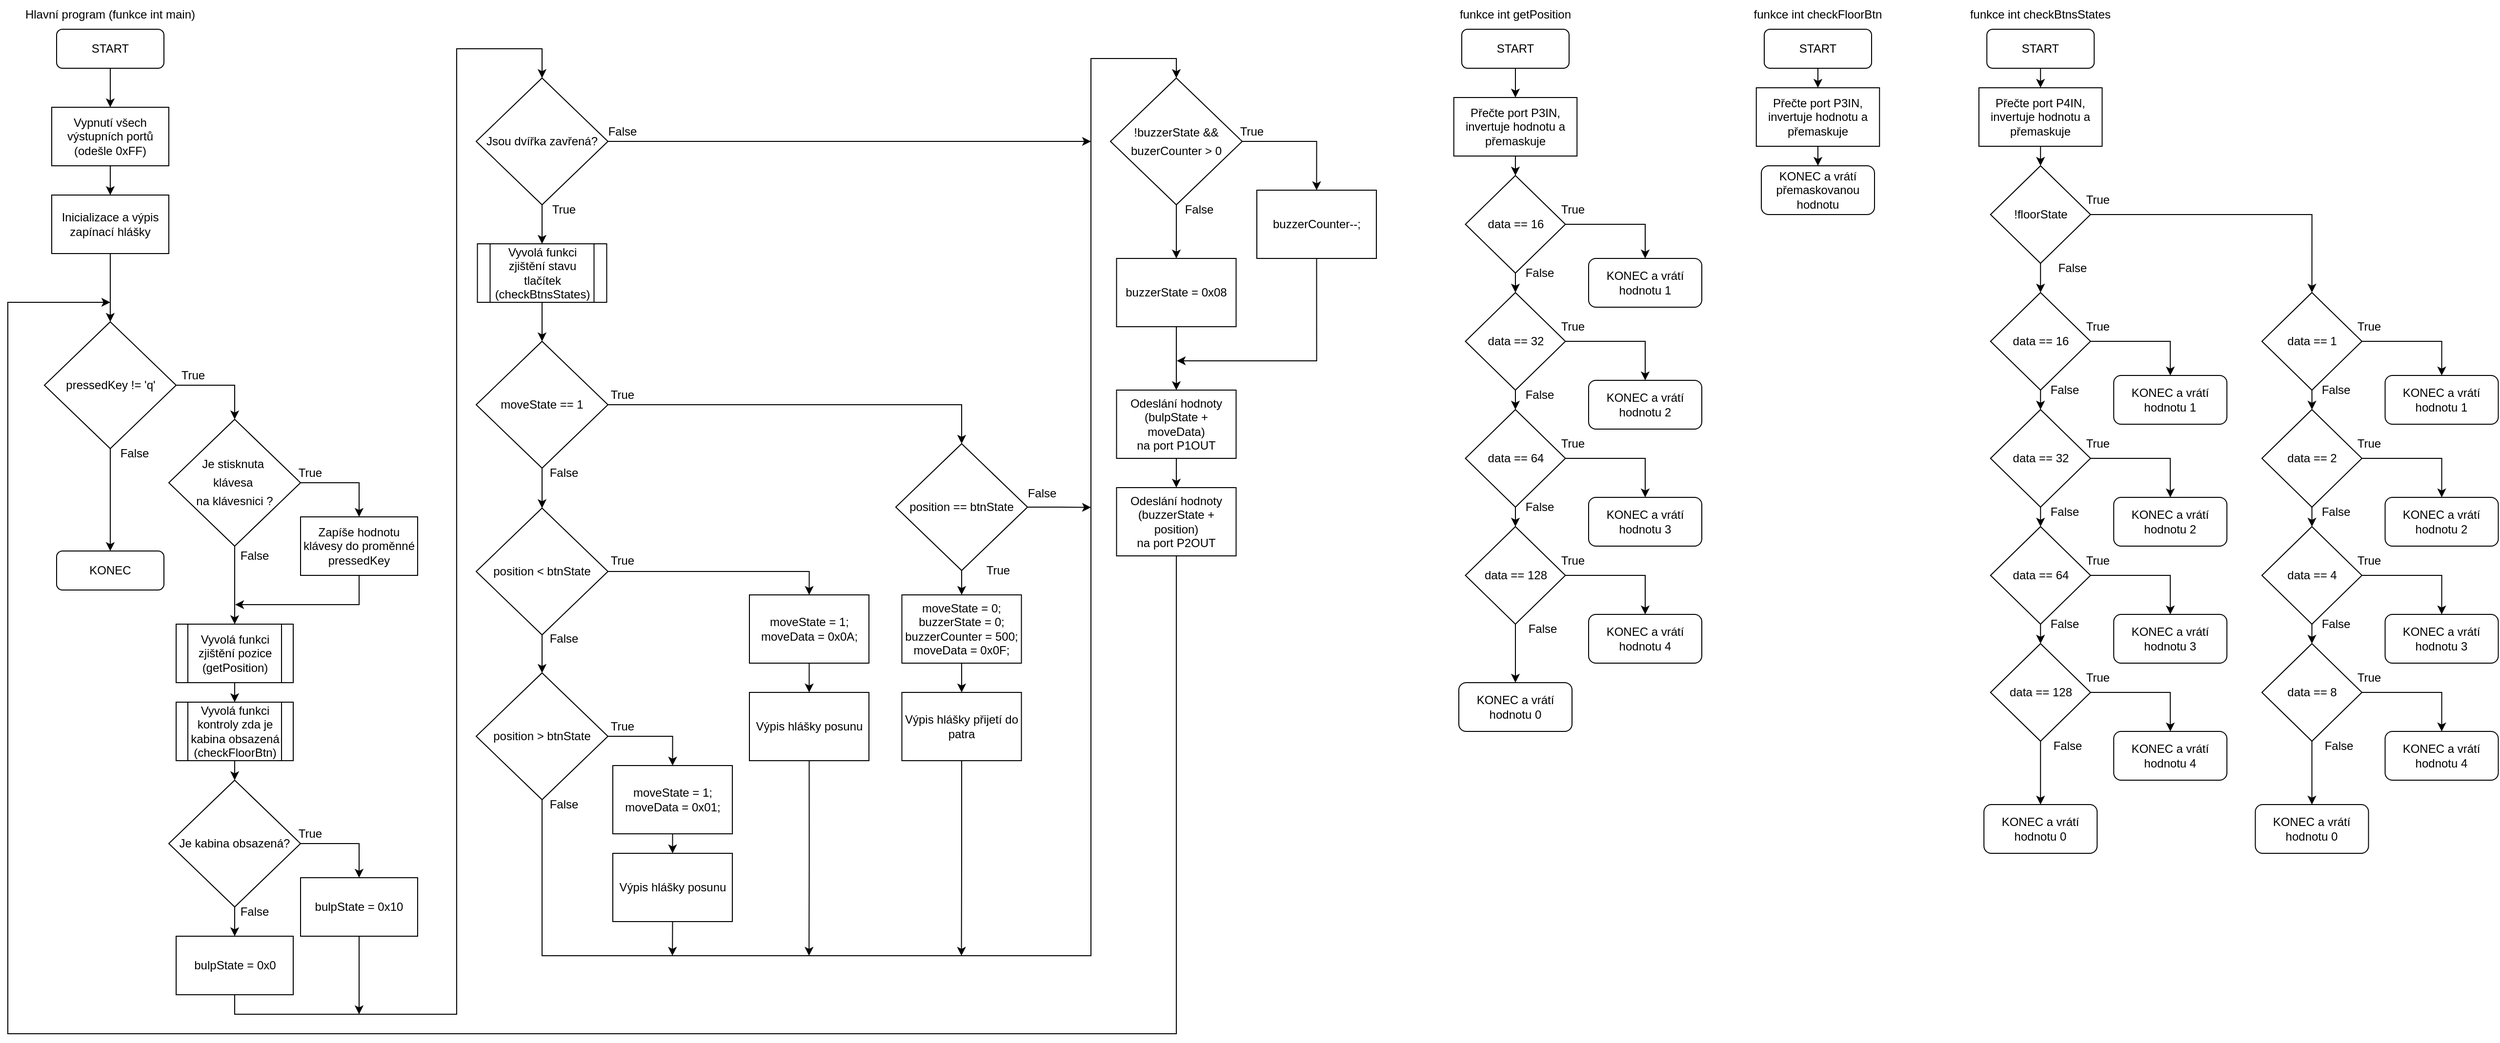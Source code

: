 <mxfile version="16.5.1" type="device"><diagram id="QrY56uuoLX36nAM80_0C" name="Stránka-1"><mxGraphModel dx="2004" dy="1573" grid="1" gridSize="10" guides="1" tooltips="1" connect="1" arrows="1" fold="1" page="1" pageScale="1" pageWidth="827" pageHeight="1169" math="0" shadow="0"><root><mxCell id="0"/><mxCell id="1" parent="0"/><mxCell id="c5aJaTp_58Mo5T-asgfk-2" style="edgeStyle=orthogonalEdgeStyle;rounded=0;orthogonalLoop=1;jettySize=auto;html=1;exitX=0.5;exitY=1;exitDx=0;exitDy=0;entryX=0.5;entryY=0;entryDx=0;entryDy=0;" edge="1" parent="1" source="IJ9Cn77goTCzu-qHW19k-1" target="c5aJaTp_58Mo5T-asgfk-1"><mxGeometry relative="1" as="geometry"/></mxCell><mxCell id="IJ9Cn77goTCzu-qHW19k-1" value="START" style="rounded=1;whiteSpace=wrap;html=1;" parent="1" vertex="1"><mxGeometry x="70" y="140" width="110" height="40" as="geometry"/></mxCell><mxCell id="IJ9Cn77goTCzu-qHW19k-2" value="Hlavní program (funkce int main)" style="text;html=1;strokeColor=none;fillColor=none;align=center;verticalAlign=middle;whiteSpace=wrap;rounded=0;" parent="1" vertex="1"><mxGeometry x="25" y="110" width="200" height="30" as="geometry"/></mxCell><mxCell id="IJ9Cn77goTCzu-qHW19k-237" value="KONEC" style="rounded=1;whiteSpace=wrap;html=1;" parent="1" vertex="1"><mxGeometry x="70" y="675" width="110" height="40" as="geometry"/></mxCell><mxCell id="c5aJaTp_58Mo5T-asgfk-4" style="edgeStyle=orthogonalEdgeStyle;rounded=0;orthogonalLoop=1;jettySize=auto;html=1;exitX=0.5;exitY=1;exitDx=0;exitDy=0;entryX=0.5;entryY=0;entryDx=0;entryDy=0;" edge="1" parent="1" source="c5aJaTp_58Mo5T-asgfk-1" target="c5aJaTp_58Mo5T-asgfk-3"><mxGeometry relative="1" as="geometry"/></mxCell><mxCell id="c5aJaTp_58Mo5T-asgfk-1" value="Vypnutí všech výstupních portů&lt;br&gt;(odešle 0xFF)" style="rounded=0;whiteSpace=wrap;html=1;" vertex="1" parent="1"><mxGeometry x="65" y="220" width="120" height="60" as="geometry"/></mxCell><mxCell id="c5aJaTp_58Mo5T-asgfk-6" style="edgeStyle=orthogonalEdgeStyle;rounded=0;orthogonalLoop=1;jettySize=auto;html=1;exitX=0.5;exitY=1;exitDx=0;exitDy=0;entryX=0.5;entryY=0;entryDx=0;entryDy=0;fontFamily=Helvetica;fontSize=12;fontColor=#000000;" edge="1" parent="1" source="c5aJaTp_58Mo5T-asgfk-3" target="c5aJaTp_58Mo5T-asgfk-5"><mxGeometry relative="1" as="geometry"/></mxCell><mxCell id="c5aJaTp_58Mo5T-asgfk-3" value="Inicializace a výpis zapínací hlášky" style="rounded=0;whiteSpace=wrap;html=1;" vertex="1" parent="1"><mxGeometry x="65" y="310" width="120" height="60" as="geometry"/></mxCell><mxCell id="c5aJaTp_58Mo5T-asgfk-10" style="edgeStyle=orthogonalEdgeStyle;rounded=0;orthogonalLoop=1;jettySize=auto;html=1;exitX=0.5;exitY=1;exitDx=0;exitDy=0;entryX=0.5;entryY=0;entryDx=0;entryDy=0;fontFamily=Helvetica;fontSize=12;fontColor=#000000;" edge="1" parent="1" source="c5aJaTp_58Mo5T-asgfk-5" target="IJ9Cn77goTCzu-qHW19k-237"><mxGeometry relative="1" as="geometry"/></mxCell><mxCell id="c5aJaTp_58Mo5T-asgfk-12" style="edgeStyle=orthogonalEdgeStyle;rounded=0;orthogonalLoop=1;jettySize=auto;html=1;exitX=1;exitY=0.5;exitDx=0;exitDy=0;fontFamily=Helvetica;fontSize=12;fontColor=#000000;" edge="1" parent="1" source="c5aJaTp_58Mo5T-asgfk-5" target="c5aJaTp_58Mo5T-asgfk-11"><mxGeometry relative="1" as="geometry"/></mxCell><mxCell id="c5aJaTp_58Mo5T-asgfk-5" value="&lt;div style=&quot;line-height: 19px&quot;&gt;&lt;span style=&quot;background-color: rgb(255 , 255 , 255)&quot;&gt;pressedKey != 'q'&lt;/span&gt;&lt;/div&gt;" style="rhombus;whiteSpace=wrap;html=1;" vertex="1" parent="1"><mxGeometry x="57.5" y="440" width="135" height="130" as="geometry"/></mxCell><mxCell id="c5aJaTp_58Mo5T-asgfk-8" value="False" style="text;html=1;strokeColor=none;fillColor=none;align=center;verticalAlign=middle;whiteSpace=wrap;rounded=0;labelBackgroundColor=#FFFFFF;fontFamily=Helvetica;fontSize=12;fontColor=#000000;" vertex="1" parent="1"><mxGeometry x="120" y="560" width="60" height="30" as="geometry"/></mxCell><mxCell id="c5aJaTp_58Mo5T-asgfk-9" value="True" style="text;html=1;strokeColor=none;fillColor=none;align=center;verticalAlign=middle;whiteSpace=wrap;rounded=0;labelBackgroundColor=#FFFFFF;fontFamily=Helvetica;fontSize=12;fontColor=#000000;" vertex="1" parent="1"><mxGeometry x="180" y="480" width="60" height="30" as="geometry"/></mxCell><mxCell id="c5aJaTp_58Mo5T-asgfk-15" style="edgeStyle=orthogonalEdgeStyle;rounded=0;orthogonalLoop=1;jettySize=auto;html=1;exitX=1;exitY=0.5;exitDx=0;exitDy=0;entryX=0.5;entryY=0;entryDx=0;entryDy=0;fontFamily=Helvetica;fontSize=12;fontColor=#000000;" edge="1" parent="1" source="c5aJaTp_58Mo5T-asgfk-11" target="c5aJaTp_58Mo5T-asgfk-14"><mxGeometry relative="1" as="geometry"/></mxCell><mxCell id="c5aJaTp_58Mo5T-asgfk-20" style="edgeStyle=orthogonalEdgeStyle;rounded=0;orthogonalLoop=1;jettySize=auto;html=1;exitX=0.5;exitY=1;exitDx=0;exitDy=0;fontFamily=Helvetica;fontSize=12;fontColor=#000000;entryX=0.5;entryY=0;entryDx=0;entryDy=0;" edge="1" parent="1" source="c5aJaTp_58Mo5T-asgfk-11" target="c5aJaTp_58Mo5T-asgfk-21"><mxGeometry relative="1" as="geometry"><mxPoint x="252.524" y="750" as="targetPoint"/></mxGeometry></mxCell><mxCell id="c5aJaTp_58Mo5T-asgfk-11" value="&lt;div style=&quot;line-height: 19px&quot;&gt;&lt;span style=&quot;background-color: rgb(255 , 255 , 255)&quot;&gt;Je stisknuta&amp;nbsp;&lt;/span&gt;&lt;/div&gt;&lt;div style=&quot;line-height: 19px&quot;&gt;&lt;span style=&quot;background-color: rgb(255 , 255 , 255)&quot;&gt;klávesa&amp;nbsp;&lt;/span&gt;&lt;/div&gt;&lt;div style=&quot;line-height: 19px&quot;&gt;&lt;span style=&quot;background-color: rgb(255 , 255 , 255)&quot;&gt;na klávesnici ?&lt;/span&gt;&lt;/div&gt;" style="rhombus;whiteSpace=wrap;html=1;" vertex="1" parent="1"><mxGeometry x="185" y="540" width="135" height="130" as="geometry"/></mxCell><mxCell id="c5aJaTp_58Mo5T-asgfk-13" value="True" style="text;html=1;strokeColor=none;fillColor=none;align=center;verticalAlign=middle;whiteSpace=wrap;rounded=0;labelBackgroundColor=#FFFFFF;fontFamily=Helvetica;fontSize=12;fontColor=#000000;" vertex="1" parent="1"><mxGeometry x="300" y="580" width="60" height="30" as="geometry"/></mxCell><mxCell id="c5aJaTp_58Mo5T-asgfk-24" style="edgeStyle=orthogonalEdgeStyle;rounded=0;orthogonalLoop=1;jettySize=auto;html=1;exitX=0.5;exitY=1;exitDx=0;exitDy=0;fontFamily=Helvetica;fontSize=12;fontColor=#000000;" edge="1" parent="1" source="c5aJaTp_58Mo5T-asgfk-14"><mxGeometry relative="1" as="geometry"><mxPoint x="253" y="730" as="targetPoint"/><Array as="points"><mxPoint x="380" y="730"/><mxPoint x="253" y="730"/></Array></mxGeometry></mxCell><mxCell id="c5aJaTp_58Mo5T-asgfk-14" value="Zapíše hodnotu klávesy do proměnné pressedKey" style="rounded=0;whiteSpace=wrap;html=1;labelBackgroundColor=#FFFFFF;fontFamily=Helvetica;fontSize=12;fontColor=#000000;" vertex="1" parent="1"><mxGeometry x="320" y="640" width="120" height="60" as="geometry"/></mxCell><mxCell id="c5aJaTp_58Mo5T-asgfk-16" value="False" style="text;html=1;strokeColor=none;fillColor=none;align=center;verticalAlign=middle;whiteSpace=wrap;rounded=0;labelBackgroundColor=#FFFFFF;fontFamily=Helvetica;fontSize=12;fontColor=#000000;" vertex="1" parent="1"><mxGeometry x="243" y="665" width="60" height="30" as="geometry"/></mxCell><mxCell id="c5aJaTp_58Mo5T-asgfk-23" style="edgeStyle=orthogonalEdgeStyle;rounded=0;orthogonalLoop=1;jettySize=auto;html=1;exitX=0.5;exitY=1;exitDx=0;exitDy=0;entryX=0.5;entryY=0;entryDx=0;entryDy=0;fontFamily=Helvetica;fontSize=12;fontColor=#000000;" edge="1" parent="1" source="c5aJaTp_58Mo5T-asgfk-21" target="c5aJaTp_58Mo5T-asgfk-22"><mxGeometry relative="1" as="geometry"/></mxCell><mxCell id="c5aJaTp_58Mo5T-asgfk-21" value="Vyvolá funkci zjištění pozice&lt;br&gt;(getPosition)" style="shape=process;whiteSpace=wrap;html=1;backgroundOutline=1;labelBackgroundColor=#FFFFFF;fontFamily=Helvetica;fontSize=12;fontColor=#000000;" vertex="1" parent="1"><mxGeometry x="192.5" y="750" width="120" height="60" as="geometry"/></mxCell><mxCell id="c5aJaTp_58Mo5T-asgfk-26" style="edgeStyle=orthogonalEdgeStyle;rounded=0;orthogonalLoop=1;jettySize=auto;html=1;exitX=0.5;exitY=1;exitDx=0;exitDy=0;entryX=0.5;entryY=0;entryDx=0;entryDy=0;fontFamily=Helvetica;fontSize=12;fontColor=#000000;" edge="1" parent="1" source="c5aJaTp_58Mo5T-asgfk-22" target="c5aJaTp_58Mo5T-asgfk-25"><mxGeometry relative="1" as="geometry"/></mxCell><mxCell id="c5aJaTp_58Mo5T-asgfk-22" value="Vyvolá funkci kontroly zda je kabina obsazená&lt;br&gt;(checkFloorBtn)" style="shape=process;whiteSpace=wrap;html=1;backgroundOutline=1;labelBackgroundColor=#FFFFFF;fontFamily=Helvetica;fontSize=12;fontColor=#000000;" vertex="1" parent="1"><mxGeometry x="192.5" y="830" width="120" height="60" as="geometry"/></mxCell><mxCell id="c5aJaTp_58Mo5T-asgfk-31" style="edgeStyle=orthogonalEdgeStyle;rounded=0;orthogonalLoop=1;jettySize=auto;html=1;exitX=0.5;exitY=1;exitDx=0;exitDy=0;entryX=0.5;entryY=0;entryDx=0;entryDy=0;fontFamily=Helvetica;fontSize=12;fontColor=#000000;" edge="1" parent="1" source="c5aJaTp_58Mo5T-asgfk-25" target="c5aJaTp_58Mo5T-asgfk-30"><mxGeometry relative="1" as="geometry"/></mxCell><mxCell id="c5aJaTp_58Mo5T-asgfk-32" style="edgeStyle=orthogonalEdgeStyle;rounded=0;orthogonalLoop=1;jettySize=auto;html=1;exitX=1;exitY=0.5;exitDx=0;exitDy=0;fontFamily=Helvetica;fontSize=12;fontColor=#000000;" edge="1" parent="1" source="c5aJaTp_58Mo5T-asgfk-25" target="c5aJaTp_58Mo5T-asgfk-29"><mxGeometry relative="1" as="geometry"/></mxCell><mxCell id="c5aJaTp_58Mo5T-asgfk-25" value="&lt;div style=&quot;line-height: 19px&quot;&gt;&lt;span style=&quot;background-color: rgb(255 , 255 , 255)&quot;&gt;Je kabina obsazená?&lt;/span&gt;&lt;/div&gt;" style="rhombus;whiteSpace=wrap;html=1;" vertex="1" parent="1"><mxGeometry x="185" y="910" width="135" height="130" as="geometry"/></mxCell><mxCell id="c5aJaTp_58Mo5T-asgfk-27" value="True" style="text;html=1;strokeColor=none;fillColor=none;align=center;verticalAlign=middle;whiteSpace=wrap;rounded=0;labelBackgroundColor=#FFFFFF;fontFamily=Helvetica;fontSize=12;fontColor=#000000;" vertex="1" parent="1"><mxGeometry x="300" y="950" width="60" height="30" as="geometry"/></mxCell><mxCell id="c5aJaTp_58Mo5T-asgfk-28" value="False" style="text;html=1;strokeColor=none;fillColor=none;align=center;verticalAlign=middle;whiteSpace=wrap;rounded=0;labelBackgroundColor=#FFFFFF;fontFamily=Helvetica;fontSize=12;fontColor=#000000;" vertex="1" parent="1"><mxGeometry x="243" y="1030" width="60" height="30" as="geometry"/></mxCell><mxCell id="c5aJaTp_58Mo5T-asgfk-34" style="edgeStyle=orthogonalEdgeStyle;rounded=0;orthogonalLoop=1;jettySize=auto;html=1;exitX=0.5;exitY=1;exitDx=0;exitDy=0;fontFamily=Helvetica;fontSize=12;fontColor=#000000;" edge="1" parent="1" source="c5aJaTp_58Mo5T-asgfk-29"><mxGeometry relative="1" as="geometry"><mxPoint x="380" y="1150" as="targetPoint"/><Array as="points"><mxPoint x="380" y="1150"/></Array></mxGeometry></mxCell><mxCell id="c5aJaTp_58Mo5T-asgfk-29" value="bulpState = 0x10" style="rounded=0;whiteSpace=wrap;html=1;labelBackgroundColor=#FFFFFF;fontFamily=Helvetica;fontSize=12;fontColor=#000000;" vertex="1" parent="1"><mxGeometry x="320" y="1010" width="120" height="60" as="geometry"/></mxCell><mxCell id="c5aJaTp_58Mo5T-asgfk-33" style="edgeStyle=orthogonalEdgeStyle;rounded=0;orthogonalLoop=1;jettySize=auto;html=1;exitX=0.5;exitY=1;exitDx=0;exitDy=0;fontFamily=Helvetica;fontSize=12;fontColor=#000000;entryX=0.5;entryY=0;entryDx=0;entryDy=0;" edge="1" parent="1" source="c5aJaTp_58Mo5T-asgfk-30" target="c5aJaTp_58Mo5T-asgfk-35"><mxGeometry relative="1" as="geometry"><mxPoint x="470" y="770" as="targetPoint"/><Array as="points"><mxPoint x="253" y="1150"/><mxPoint x="480" y="1150"/><mxPoint x="480" y="160"/><mxPoint x="567" y="160"/></Array></mxGeometry></mxCell><mxCell id="c5aJaTp_58Mo5T-asgfk-30" value="bulpState = 0x0" style="rounded=0;whiteSpace=wrap;html=1;labelBackgroundColor=#FFFFFF;fontFamily=Helvetica;fontSize=12;fontColor=#000000;" vertex="1" parent="1"><mxGeometry x="192.5" y="1070" width="120" height="60" as="geometry"/></mxCell><mxCell id="c5aJaTp_58Mo5T-asgfk-40" style="edgeStyle=orthogonalEdgeStyle;rounded=0;orthogonalLoop=1;jettySize=auto;html=1;exitX=0.5;exitY=1;exitDx=0;exitDy=0;entryX=0.5;entryY=0;entryDx=0;entryDy=0;fontFamily=Helvetica;fontSize=12;fontColor=#000000;" edge="1" parent="1" source="c5aJaTp_58Mo5T-asgfk-35" target="c5aJaTp_58Mo5T-asgfk-38"><mxGeometry relative="1" as="geometry"/></mxCell><mxCell id="c5aJaTp_58Mo5T-asgfk-76" style="edgeStyle=orthogonalEdgeStyle;rounded=0;orthogonalLoop=1;jettySize=auto;html=1;exitX=1;exitY=0.5;exitDx=0;exitDy=0;fontFamily=Helvetica;fontSize=12;fontColor=#000000;" edge="1" parent="1" source="c5aJaTp_58Mo5T-asgfk-35"><mxGeometry relative="1" as="geometry"><mxPoint x="1130" y="255.048" as="targetPoint"/></mxGeometry></mxCell><mxCell id="c5aJaTp_58Mo5T-asgfk-35" value="&lt;div style=&quot;line-height: 19px&quot;&gt;&lt;span style=&quot;background-color: rgb(255 , 255 , 255)&quot;&gt;Jsou dvířka zavřená?&lt;/span&gt;&lt;/div&gt;" style="rhombus;whiteSpace=wrap;html=1;" vertex="1" parent="1"><mxGeometry x="500" y="190" width="135" height="130" as="geometry"/></mxCell><mxCell id="c5aJaTp_58Mo5T-asgfk-36" value="True" style="text;html=1;strokeColor=none;fillColor=none;align=center;verticalAlign=middle;whiteSpace=wrap;rounded=0;labelBackgroundColor=#FFFFFF;fontFamily=Helvetica;fontSize=12;fontColor=#000000;" vertex="1" parent="1"><mxGeometry x="560" y="310" width="60" height="30" as="geometry"/></mxCell><mxCell id="c5aJaTp_58Mo5T-asgfk-37" value="False" style="text;html=1;strokeColor=none;fillColor=none;align=center;verticalAlign=middle;whiteSpace=wrap;rounded=0;labelBackgroundColor=#FFFFFF;fontFamily=Helvetica;fontSize=12;fontColor=#000000;" vertex="1" parent="1"><mxGeometry x="620" y="230" width="60" height="30" as="geometry"/></mxCell><mxCell id="c5aJaTp_58Mo5T-asgfk-41" style="edgeStyle=orthogonalEdgeStyle;rounded=0;orthogonalLoop=1;jettySize=auto;html=1;exitX=0.5;exitY=1;exitDx=0;exitDy=0;entryX=0.5;entryY=0;entryDx=0;entryDy=0;fontFamily=Helvetica;fontSize=12;fontColor=#000000;" edge="1" parent="1" source="c5aJaTp_58Mo5T-asgfk-38" target="c5aJaTp_58Mo5T-asgfk-39"><mxGeometry relative="1" as="geometry"/></mxCell><mxCell id="c5aJaTp_58Mo5T-asgfk-38" value="Vyvolá funkci zjištění stavu tlačítek&lt;br&gt;(checkBtnsStates)" style="shape=process;whiteSpace=wrap;html=1;backgroundOutline=1;labelBackgroundColor=#FFFFFF;fontFamily=Helvetica;fontSize=12;fontColor=#000000;" vertex="1" parent="1"><mxGeometry x="501.25" y="360" width="132.5" height="60" as="geometry"/></mxCell><mxCell id="c5aJaTp_58Mo5T-asgfk-49" style="edgeStyle=orthogonalEdgeStyle;rounded=0;orthogonalLoop=1;jettySize=auto;html=1;exitX=1;exitY=0.5;exitDx=0;exitDy=0;entryX=0.5;entryY=0;entryDx=0;entryDy=0;fontFamily=Helvetica;fontSize=12;fontColor=#000000;" edge="1" parent="1" source="c5aJaTp_58Mo5T-asgfk-39" target="c5aJaTp_58Mo5T-asgfk-45"><mxGeometry relative="1" as="geometry"/></mxCell><mxCell id="c5aJaTp_58Mo5T-asgfk-54" style="edgeStyle=orthogonalEdgeStyle;rounded=0;orthogonalLoop=1;jettySize=auto;html=1;exitX=0.5;exitY=1;exitDx=0;exitDy=0;entryX=0.5;entryY=0;entryDx=0;entryDy=0;fontFamily=Helvetica;fontSize=12;fontColor=#000000;" edge="1" parent="1" source="c5aJaTp_58Mo5T-asgfk-39" target="c5aJaTp_58Mo5T-asgfk-52"><mxGeometry relative="1" as="geometry"/></mxCell><mxCell id="c5aJaTp_58Mo5T-asgfk-39" value="&lt;div style=&quot;line-height: 19px&quot;&gt;&lt;span style=&quot;background-color: rgb(255 , 255 , 255)&quot;&gt;moveState == 1&lt;/span&gt;&lt;/div&gt;" style="rhombus;whiteSpace=wrap;html=1;" vertex="1" parent="1"><mxGeometry x="500" y="460" width="135" height="130" as="geometry"/></mxCell><mxCell id="c5aJaTp_58Mo5T-asgfk-42" value="True" style="text;html=1;strokeColor=none;fillColor=none;align=center;verticalAlign=middle;whiteSpace=wrap;rounded=0;labelBackgroundColor=#FFFFFF;fontFamily=Helvetica;fontSize=12;fontColor=#000000;" vertex="1" parent="1"><mxGeometry x="620" y="500" width="60" height="30" as="geometry"/></mxCell><mxCell id="c5aJaTp_58Mo5T-asgfk-43" value="False" style="text;html=1;strokeColor=none;fillColor=none;align=center;verticalAlign=middle;whiteSpace=wrap;rounded=0;labelBackgroundColor=#FFFFFF;fontFamily=Helvetica;fontSize=12;fontColor=#000000;" vertex="1" parent="1"><mxGeometry x="560" y="580" width="60" height="30" as="geometry"/></mxCell><mxCell id="c5aJaTp_58Mo5T-asgfk-47" style="edgeStyle=orthogonalEdgeStyle;rounded=0;orthogonalLoop=1;jettySize=auto;html=1;exitX=0.5;exitY=1;exitDx=0;exitDy=0;entryX=0.5;entryY=0;entryDx=0;entryDy=0;fontFamily=Helvetica;fontSize=12;fontColor=#000000;" edge="1" parent="1" source="c5aJaTp_58Mo5T-asgfk-44" target="c5aJaTp_58Mo5T-asgfk-46"><mxGeometry relative="1" as="geometry"/></mxCell><mxCell id="c5aJaTp_58Mo5T-asgfk-44" value="moveState = 0;&lt;br&gt;buzzerState = 0;&lt;br&gt;buzzerCounter = 500;&lt;br&gt;moveData = 0x0F;" style="rounded=0;whiteSpace=wrap;html=1;labelBackgroundColor=#FFFFFF;fontFamily=Helvetica;fontSize=12;fontColor=#000000;" vertex="1" parent="1"><mxGeometry x="936.25" y="720" width="122.5" height="70" as="geometry"/></mxCell><mxCell id="c5aJaTp_58Mo5T-asgfk-48" style="edgeStyle=orthogonalEdgeStyle;rounded=0;orthogonalLoop=1;jettySize=auto;html=1;exitX=0.5;exitY=1;exitDx=0;exitDy=0;entryX=0.5;entryY=0;entryDx=0;entryDy=0;fontFamily=Helvetica;fontSize=12;fontColor=#000000;" edge="1" parent="1" source="c5aJaTp_58Mo5T-asgfk-45" target="c5aJaTp_58Mo5T-asgfk-44"><mxGeometry relative="1" as="geometry"/></mxCell><mxCell id="c5aJaTp_58Mo5T-asgfk-75" style="edgeStyle=orthogonalEdgeStyle;rounded=0;orthogonalLoop=1;jettySize=auto;html=1;exitX=1;exitY=0.5;exitDx=0;exitDy=0;fontFamily=Helvetica;fontSize=12;fontColor=#000000;" edge="1" parent="1" source="c5aJaTp_58Mo5T-asgfk-45"><mxGeometry relative="1" as="geometry"><mxPoint x="1130" y="630.286" as="targetPoint"/></mxGeometry></mxCell><mxCell id="c5aJaTp_58Mo5T-asgfk-45" value="&lt;div style=&quot;line-height: 19px&quot;&gt;&lt;span style=&quot;background-color: rgb(255 , 255 , 255)&quot;&gt;position == btnState&lt;/span&gt;&lt;/div&gt;" style="rhombus;whiteSpace=wrap;html=1;" vertex="1" parent="1"><mxGeometry x="930" y="565" width="135" height="130" as="geometry"/></mxCell><mxCell id="c5aJaTp_58Mo5T-asgfk-73" style="edgeStyle=orthogonalEdgeStyle;rounded=0;orthogonalLoop=1;jettySize=auto;html=1;exitX=0.5;exitY=1;exitDx=0;exitDy=0;fontFamily=Helvetica;fontSize=12;fontColor=#000000;" edge="1" parent="1" source="c5aJaTp_58Mo5T-asgfk-46"><mxGeometry relative="1" as="geometry"><mxPoint x="997.286" y="1090" as="targetPoint"/></mxGeometry></mxCell><mxCell id="c5aJaTp_58Mo5T-asgfk-46" value="Výpis hlášky přijetí do patra" style="rounded=0;whiteSpace=wrap;html=1;labelBackgroundColor=#FFFFFF;fontFamily=Helvetica;fontSize=12;fontColor=#000000;" vertex="1" parent="1"><mxGeometry x="936.25" y="820" width="122.5" height="70" as="geometry"/></mxCell><mxCell id="c5aJaTp_58Mo5T-asgfk-50" value="True" style="text;html=1;strokeColor=none;fillColor=none;align=center;verticalAlign=middle;whiteSpace=wrap;rounded=0;labelBackgroundColor=#FFFFFF;fontFamily=Helvetica;fontSize=12;fontColor=#000000;" vertex="1" parent="1"><mxGeometry x="1005" y="680" width="60" height="30" as="geometry"/></mxCell><mxCell id="c5aJaTp_58Mo5T-asgfk-51" value="False" style="text;html=1;strokeColor=none;fillColor=none;align=center;verticalAlign=middle;whiteSpace=wrap;rounded=0;labelBackgroundColor=#FFFFFF;fontFamily=Helvetica;fontSize=12;fontColor=#000000;" vertex="1" parent="1"><mxGeometry x="1050" y="601" width="60" height="30" as="geometry"/></mxCell><mxCell id="c5aJaTp_58Mo5T-asgfk-55" style="edgeStyle=orthogonalEdgeStyle;rounded=0;orthogonalLoop=1;jettySize=auto;html=1;exitX=1;exitY=0.5;exitDx=0;exitDy=0;fontFamily=Helvetica;fontSize=12;fontColor=#000000;entryX=0.5;entryY=0;entryDx=0;entryDy=0;" edge="1" parent="1" source="c5aJaTp_58Mo5T-asgfk-52" target="c5aJaTp_58Mo5T-asgfk-59"><mxGeometry relative="1" as="geometry"><mxPoint x="720" y="695.048" as="targetPoint"/></mxGeometry></mxCell><mxCell id="c5aJaTp_58Mo5T-asgfk-56" style="edgeStyle=orthogonalEdgeStyle;rounded=0;orthogonalLoop=1;jettySize=auto;html=1;exitX=0.5;exitY=1;exitDx=0;exitDy=0;entryX=0.5;entryY=0;entryDx=0;entryDy=0;fontFamily=Helvetica;fontSize=12;fontColor=#000000;" edge="1" parent="1" source="c5aJaTp_58Mo5T-asgfk-52" target="c5aJaTp_58Mo5T-asgfk-53"><mxGeometry relative="1" as="geometry"/></mxCell><mxCell id="c5aJaTp_58Mo5T-asgfk-52" value="&lt;div style=&quot;line-height: 19px&quot;&gt;&lt;span style=&quot;background-color: rgb(255 , 255 , 255)&quot;&gt;position &amp;lt; btnState&lt;/span&gt;&lt;br&gt;&lt;/div&gt;" style="rhombus;whiteSpace=wrap;html=1;" vertex="1" parent="1"><mxGeometry x="500" y="631" width="135" height="130" as="geometry"/></mxCell><mxCell id="c5aJaTp_58Mo5T-asgfk-66" style="edgeStyle=orthogonalEdgeStyle;rounded=0;orthogonalLoop=1;jettySize=auto;html=1;exitX=1;exitY=0.5;exitDx=0;exitDy=0;entryX=0.5;entryY=0;entryDx=0;entryDy=0;fontFamily=Helvetica;fontSize=12;fontColor=#000000;" edge="1" parent="1" source="c5aJaTp_58Mo5T-asgfk-53" target="c5aJaTp_58Mo5T-asgfk-64"><mxGeometry relative="1" as="geometry"/></mxCell><mxCell id="c5aJaTp_58Mo5T-asgfk-70" style="edgeStyle=orthogonalEdgeStyle;rounded=0;orthogonalLoop=1;jettySize=auto;html=1;exitX=0.5;exitY=1;exitDx=0;exitDy=0;entryX=0.5;entryY=0;entryDx=0;entryDy=0;fontFamily=Helvetica;fontSize=12;fontColor=#000000;" edge="1" parent="1" source="c5aJaTp_58Mo5T-asgfk-53" target="c5aJaTp_58Mo5T-asgfk-69"><mxGeometry relative="1" as="geometry"><Array as="points"><mxPoint x="567" y="1090"/><mxPoint x="1130" y="1090"/><mxPoint x="1130" y="170"/><mxPoint x="1218" y="170"/></Array></mxGeometry></mxCell><mxCell id="c5aJaTp_58Mo5T-asgfk-53" value="&lt;div style=&quot;line-height: 19px&quot;&gt;&lt;span style=&quot;background-color: rgb(255 , 255 , 255)&quot;&gt;position &amp;gt; btnState&lt;/span&gt;&lt;br&gt;&lt;/div&gt;" style="rhombus;whiteSpace=wrap;html=1;" vertex="1" parent="1"><mxGeometry x="500" y="800" width="135" height="130" as="geometry"/></mxCell><mxCell id="c5aJaTp_58Mo5T-asgfk-57" value="False" style="text;html=1;strokeColor=none;fillColor=none;align=center;verticalAlign=middle;whiteSpace=wrap;rounded=0;labelBackgroundColor=#FFFFFF;fontFamily=Helvetica;fontSize=12;fontColor=#000000;" vertex="1" parent="1"><mxGeometry x="560" y="750" width="60" height="30" as="geometry"/></mxCell><mxCell id="c5aJaTp_58Mo5T-asgfk-58" value="False" style="text;html=1;strokeColor=none;fillColor=none;align=center;verticalAlign=middle;whiteSpace=wrap;rounded=0;labelBackgroundColor=#FFFFFF;fontFamily=Helvetica;fontSize=12;fontColor=#000000;" vertex="1" parent="1"><mxGeometry x="560" y="920" width="60" height="30" as="geometry"/></mxCell><mxCell id="c5aJaTp_58Mo5T-asgfk-61" style="edgeStyle=orthogonalEdgeStyle;rounded=0;orthogonalLoop=1;jettySize=auto;html=1;exitX=0.5;exitY=1;exitDx=0;exitDy=0;entryX=0.5;entryY=0;entryDx=0;entryDy=0;fontFamily=Helvetica;fontSize=12;fontColor=#000000;" edge="1" parent="1" source="c5aJaTp_58Mo5T-asgfk-59" target="c5aJaTp_58Mo5T-asgfk-60"><mxGeometry relative="1" as="geometry"/></mxCell><mxCell id="c5aJaTp_58Mo5T-asgfk-59" value="moveState = 1;&lt;br&gt;moveData = 0x0A;" style="rounded=0;whiteSpace=wrap;html=1;labelBackgroundColor=#FFFFFF;fontFamily=Helvetica;fontSize=12;fontColor=#000000;" vertex="1" parent="1"><mxGeometry x="780" y="720" width="122.5" height="70" as="geometry"/></mxCell><mxCell id="c5aJaTp_58Mo5T-asgfk-72" style="edgeStyle=orthogonalEdgeStyle;rounded=0;orthogonalLoop=1;jettySize=auto;html=1;exitX=0.5;exitY=1;exitDx=0;exitDy=0;fontFamily=Helvetica;fontSize=12;fontColor=#000000;" edge="1" parent="1" source="c5aJaTp_58Mo5T-asgfk-60"><mxGeometry relative="1" as="geometry"><mxPoint x="841.095" y="1090" as="targetPoint"/></mxGeometry></mxCell><mxCell id="c5aJaTp_58Mo5T-asgfk-60" value="Výpis hlášky posunu" style="rounded=0;whiteSpace=wrap;html=1;labelBackgroundColor=#FFFFFF;fontFamily=Helvetica;fontSize=12;fontColor=#000000;" vertex="1" parent="1"><mxGeometry x="780" y="820" width="122.5" height="70" as="geometry"/></mxCell><mxCell id="c5aJaTp_58Mo5T-asgfk-62" value="True" style="text;html=1;strokeColor=none;fillColor=none;align=center;verticalAlign=middle;whiteSpace=wrap;rounded=0;labelBackgroundColor=#FFFFFF;fontFamily=Helvetica;fontSize=12;fontColor=#000000;" vertex="1" parent="1"><mxGeometry x="620" y="670" width="60" height="30" as="geometry"/></mxCell><mxCell id="c5aJaTp_58Mo5T-asgfk-71" style="edgeStyle=orthogonalEdgeStyle;rounded=0;orthogonalLoop=1;jettySize=auto;html=1;exitX=0.5;exitY=1;exitDx=0;exitDy=0;fontFamily=Helvetica;fontSize=12;fontColor=#000000;" edge="1" parent="1" source="c5aJaTp_58Mo5T-asgfk-63"><mxGeometry relative="1" as="geometry"><mxPoint x="701.095" y="1090" as="targetPoint"/></mxGeometry></mxCell><mxCell id="c5aJaTp_58Mo5T-asgfk-63" value="Výpis hlášky posunu" style="rounded=0;whiteSpace=wrap;html=1;labelBackgroundColor=#FFFFFF;fontFamily=Helvetica;fontSize=12;fontColor=#000000;" vertex="1" parent="1"><mxGeometry x="640" y="985" width="122.5" height="70" as="geometry"/></mxCell><mxCell id="c5aJaTp_58Mo5T-asgfk-65" style="edgeStyle=orthogonalEdgeStyle;rounded=0;orthogonalLoop=1;jettySize=auto;html=1;exitX=0.5;exitY=1;exitDx=0;exitDy=0;entryX=0.5;entryY=0;entryDx=0;entryDy=0;fontFamily=Helvetica;fontSize=12;fontColor=#000000;" edge="1" parent="1" source="c5aJaTp_58Mo5T-asgfk-64" target="c5aJaTp_58Mo5T-asgfk-63"><mxGeometry relative="1" as="geometry"/></mxCell><mxCell id="c5aJaTp_58Mo5T-asgfk-64" value="moveState = 1;&lt;br&gt;moveData = 0x01;" style="rounded=0;whiteSpace=wrap;html=1;labelBackgroundColor=#FFFFFF;fontFamily=Helvetica;fontSize=12;fontColor=#000000;" vertex="1" parent="1"><mxGeometry x="640" y="895" width="122.5" height="70" as="geometry"/></mxCell><mxCell id="c5aJaTp_58Mo5T-asgfk-81" style="edgeStyle=orthogonalEdgeStyle;rounded=0;orthogonalLoop=1;jettySize=auto;html=1;exitX=1;exitY=0.5;exitDx=0;exitDy=0;entryX=0.5;entryY=0;entryDx=0;entryDy=0;fontFamily=Helvetica;fontSize=12;fontColor=#000000;" edge="1" parent="1" source="c5aJaTp_58Mo5T-asgfk-69" target="c5aJaTp_58Mo5T-asgfk-78"><mxGeometry relative="1" as="geometry"/></mxCell><mxCell id="c5aJaTp_58Mo5T-asgfk-83" style="edgeStyle=orthogonalEdgeStyle;rounded=0;orthogonalLoop=1;jettySize=auto;html=1;exitX=0.5;exitY=1;exitDx=0;exitDy=0;entryX=0.5;entryY=0;entryDx=0;entryDy=0;fontFamily=Helvetica;fontSize=12;fontColor=#000000;" edge="1" parent="1" source="c5aJaTp_58Mo5T-asgfk-69" target="c5aJaTp_58Mo5T-asgfk-82"><mxGeometry relative="1" as="geometry"/></mxCell><mxCell id="c5aJaTp_58Mo5T-asgfk-69" value="&lt;div style=&quot;line-height: 19px&quot;&gt;&lt;span style=&quot;background-color: rgb(255 , 255 , 255)&quot;&gt;!buzzerState &amp;amp;&amp;amp; buzerCounter &amp;gt; 0&lt;/span&gt;&lt;/div&gt;" style="rhombus;whiteSpace=wrap;html=1;" vertex="1" parent="1"><mxGeometry x="1150" y="190" width="135" height="130" as="geometry"/></mxCell><mxCell id="c5aJaTp_58Mo5T-asgfk-74" value="True" style="text;html=1;strokeColor=none;fillColor=none;align=center;verticalAlign=middle;whiteSpace=wrap;rounded=0;labelBackgroundColor=#FFFFFF;fontFamily=Helvetica;fontSize=12;fontColor=#000000;" vertex="1" parent="1"><mxGeometry x="620" y="840" width="60" height="30" as="geometry"/></mxCell><mxCell id="c5aJaTp_58Mo5T-asgfk-88" style="edgeStyle=orthogonalEdgeStyle;rounded=0;orthogonalLoop=1;jettySize=auto;html=1;exitX=0.5;exitY=1;exitDx=0;exitDy=0;fontFamily=Helvetica;fontSize=12;fontColor=#000000;" edge="1" parent="1" source="c5aJaTp_58Mo5T-asgfk-78"><mxGeometry relative="1" as="geometry"><mxPoint x="1218" y="480" as="targetPoint"/><Array as="points"><mxPoint x="1361" y="480"/></Array></mxGeometry></mxCell><mxCell id="c5aJaTp_58Mo5T-asgfk-78" value="buzzerCounter--;" style="rounded=0;whiteSpace=wrap;html=1;labelBackgroundColor=#FFFFFF;fontFamily=Helvetica;fontSize=12;fontColor=#000000;" vertex="1" parent="1"><mxGeometry x="1300" y="305" width="122.5" height="70" as="geometry"/></mxCell><mxCell id="c5aJaTp_58Mo5T-asgfk-79" value="True" style="text;html=1;strokeColor=none;fillColor=none;align=center;verticalAlign=middle;whiteSpace=wrap;rounded=0;labelBackgroundColor=#FFFFFF;fontFamily=Helvetica;fontSize=12;fontColor=#000000;" vertex="1" parent="1"><mxGeometry x="1265" y="230" width="60" height="30" as="geometry"/></mxCell><mxCell id="c5aJaTp_58Mo5T-asgfk-80" value="False" style="text;html=1;strokeColor=none;fillColor=none;align=center;verticalAlign=middle;whiteSpace=wrap;rounded=0;labelBackgroundColor=#FFFFFF;fontFamily=Helvetica;fontSize=12;fontColor=#000000;" vertex="1" parent="1"><mxGeometry x="1211" y="310" width="60" height="30" as="geometry"/></mxCell><mxCell id="c5aJaTp_58Mo5T-asgfk-87" style="edgeStyle=orthogonalEdgeStyle;rounded=0;orthogonalLoop=1;jettySize=auto;html=1;exitX=0.5;exitY=1;exitDx=0;exitDy=0;entryX=0.5;entryY=0;entryDx=0;entryDy=0;fontFamily=Helvetica;fontSize=12;fontColor=#000000;" edge="1" parent="1" source="c5aJaTp_58Mo5T-asgfk-82" target="c5aJaTp_58Mo5T-asgfk-84"><mxGeometry relative="1" as="geometry"/></mxCell><mxCell id="c5aJaTp_58Mo5T-asgfk-82" value="buzzerState = 0x08" style="rounded=0;whiteSpace=wrap;html=1;labelBackgroundColor=#FFFFFF;fontFamily=Helvetica;fontSize=12;fontColor=#000000;" vertex="1" parent="1"><mxGeometry x="1156.25" y="375" width="122.5" height="70" as="geometry"/></mxCell><mxCell id="c5aJaTp_58Mo5T-asgfk-86" style="edgeStyle=orthogonalEdgeStyle;rounded=0;orthogonalLoop=1;jettySize=auto;html=1;exitX=0.5;exitY=1;exitDx=0;exitDy=0;entryX=0.5;entryY=0;entryDx=0;entryDy=0;fontFamily=Helvetica;fontSize=12;fontColor=#000000;" edge="1" parent="1" source="c5aJaTp_58Mo5T-asgfk-84" target="c5aJaTp_58Mo5T-asgfk-85"><mxGeometry relative="1" as="geometry"/></mxCell><mxCell id="c5aJaTp_58Mo5T-asgfk-84" value="Odeslání hodnoty&lt;br&gt;(bulpState + moveData)&lt;br&gt;na port P1OUT" style="rounded=0;whiteSpace=wrap;html=1;labelBackgroundColor=#FFFFFF;fontFamily=Helvetica;fontSize=12;fontColor=#000000;" vertex="1" parent="1"><mxGeometry x="1156.25" y="510" width="122.5" height="70" as="geometry"/></mxCell><mxCell id="c5aJaTp_58Mo5T-asgfk-89" style="edgeStyle=orthogonalEdgeStyle;rounded=0;orthogonalLoop=1;jettySize=auto;html=1;exitX=0.5;exitY=1;exitDx=0;exitDy=0;fontFamily=Helvetica;fontSize=12;fontColor=#000000;" edge="1" parent="1" source="c5aJaTp_58Mo5T-asgfk-85"><mxGeometry relative="1" as="geometry"><mxPoint x="125" y="420" as="targetPoint"/><Array as="points"><mxPoint x="1217" y="1170"/><mxPoint x="20" y="1170"/><mxPoint x="20" y="420"/><mxPoint x="125" y="420"/></Array></mxGeometry></mxCell><mxCell id="c5aJaTp_58Mo5T-asgfk-85" value="Odeslání hodnoty&lt;br&gt;(buzzerState + position)&lt;br&gt;na port P2OUT" style="rounded=0;whiteSpace=wrap;html=1;labelBackgroundColor=#FFFFFF;fontFamily=Helvetica;fontSize=12;fontColor=#000000;" vertex="1" parent="1"><mxGeometry x="1156.25" y="610" width="122.5" height="70" as="geometry"/></mxCell><mxCell id="c5aJaTp_58Mo5T-asgfk-94" style="edgeStyle=orthogonalEdgeStyle;rounded=0;orthogonalLoop=1;jettySize=auto;html=1;exitX=0.5;exitY=1;exitDx=0;exitDy=0;entryX=0.5;entryY=0;entryDx=0;entryDy=0;fontFamily=Helvetica;fontSize=12;fontColor=#000000;" edge="1" parent="1" source="c5aJaTp_58Mo5T-asgfk-90" target="c5aJaTp_58Mo5T-asgfk-93"><mxGeometry relative="1" as="geometry"/></mxCell><mxCell id="c5aJaTp_58Mo5T-asgfk-90" value="START" style="rounded=1;whiteSpace=wrap;html=1;" vertex="1" parent="1"><mxGeometry x="1510" y="140" width="110" height="40" as="geometry"/></mxCell><mxCell id="c5aJaTp_58Mo5T-asgfk-91" value="funkce int getPosition" style="text;html=1;strokeColor=none;fillColor=none;align=center;verticalAlign=middle;whiteSpace=wrap;rounded=0;" vertex="1" parent="1"><mxGeometry x="1465" y="110" width="200" height="30" as="geometry"/></mxCell><mxCell id="c5aJaTp_58Mo5T-asgfk-92" value="KONEC a vrátí hodnotu 1" style="rounded=1;whiteSpace=wrap;html=1;" vertex="1" parent="1"><mxGeometry x="1640" y="375" width="116" height="50" as="geometry"/></mxCell><mxCell id="c5aJaTp_58Mo5T-asgfk-104" style="edgeStyle=orthogonalEdgeStyle;rounded=0;orthogonalLoop=1;jettySize=auto;html=1;exitX=0.5;exitY=1;exitDx=0;exitDy=0;entryX=0.5;entryY=0;entryDx=0;entryDy=0;fontFamily=Helvetica;fontSize=12;fontColor=#000000;" edge="1" parent="1" source="c5aJaTp_58Mo5T-asgfk-93" target="c5aJaTp_58Mo5T-asgfk-95"><mxGeometry relative="1" as="geometry"/></mxCell><mxCell id="c5aJaTp_58Mo5T-asgfk-93" value="Přečte port P3IN, invertuje hodnotu a přemaskuje" style="rounded=0;whiteSpace=wrap;html=1;labelBackgroundColor=#FFFFFF;fontFamily=Helvetica;fontSize=12;fontColor=#000000;" vertex="1" parent="1"><mxGeometry x="1501.87" y="210" width="126.25" height="60" as="geometry"/></mxCell><mxCell id="c5aJaTp_58Mo5T-asgfk-105" style="edgeStyle=orthogonalEdgeStyle;rounded=0;orthogonalLoop=1;jettySize=auto;html=1;exitX=0.5;exitY=1;exitDx=0;exitDy=0;fontFamily=Helvetica;fontSize=12;fontColor=#000000;" edge="1" parent="1" source="c5aJaTp_58Mo5T-asgfk-95" target="c5aJaTp_58Mo5T-asgfk-96"><mxGeometry relative="1" as="geometry"/></mxCell><mxCell id="c5aJaTp_58Mo5T-asgfk-112" style="edgeStyle=orthogonalEdgeStyle;rounded=0;orthogonalLoop=1;jettySize=auto;html=1;exitX=1;exitY=0.5;exitDx=0;exitDy=0;entryX=0.5;entryY=0;entryDx=0;entryDy=0;fontFamily=Helvetica;fontSize=12;fontColor=#000000;" edge="1" parent="1" source="c5aJaTp_58Mo5T-asgfk-95" target="c5aJaTp_58Mo5T-asgfk-92"><mxGeometry relative="1" as="geometry"/></mxCell><mxCell id="c5aJaTp_58Mo5T-asgfk-95" value="&lt;div style=&quot;line-height: 19px&quot;&gt;&lt;span style=&quot;background-color: rgb(255 , 255 , 255)&quot;&gt;data == 16&lt;/span&gt;&lt;/div&gt;" style="rhombus;whiteSpace=wrap;html=1;" vertex="1" parent="1"><mxGeometry x="1513.75" y="290" width="102.5" height="100" as="geometry"/></mxCell><mxCell id="c5aJaTp_58Mo5T-asgfk-106" style="edgeStyle=orthogonalEdgeStyle;rounded=0;orthogonalLoop=1;jettySize=auto;html=1;exitX=0.5;exitY=1;exitDx=0;exitDy=0;entryX=0.5;entryY=0;entryDx=0;entryDy=0;fontFamily=Helvetica;fontSize=12;fontColor=#000000;" edge="1" parent="1" source="c5aJaTp_58Mo5T-asgfk-96" target="c5aJaTp_58Mo5T-asgfk-97"><mxGeometry relative="1" as="geometry"/></mxCell><mxCell id="c5aJaTp_58Mo5T-asgfk-111" style="edgeStyle=orthogonalEdgeStyle;rounded=0;orthogonalLoop=1;jettySize=auto;html=1;exitX=1;exitY=0.5;exitDx=0;exitDy=0;entryX=0.5;entryY=0;entryDx=0;entryDy=0;fontFamily=Helvetica;fontSize=12;fontColor=#000000;" edge="1" parent="1" source="c5aJaTp_58Mo5T-asgfk-96" target="c5aJaTp_58Mo5T-asgfk-100"><mxGeometry relative="1" as="geometry"/></mxCell><mxCell id="c5aJaTp_58Mo5T-asgfk-96" value="&lt;div style=&quot;line-height: 19px&quot;&gt;&lt;span style=&quot;background-color: rgb(255 , 255 , 255)&quot;&gt;data == 32&lt;/span&gt;&lt;/div&gt;" style="rhombus;whiteSpace=wrap;html=1;" vertex="1" parent="1"><mxGeometry x="1513.75" y="410" width="102.5" height="100" as="geometry"/></mxCell><mxCell id="c5aJaTp_58Mo5T-asgfk-107" style="edgeStyle=orthogonalEdgeStyle;rounded=0;orthogonalLoop=1;jettySize=auto;html=1;exitX=0.5;exitY=1;exitDx=0;exitDy=0;entryX=0.5;entryY=0;entryDx=0;entryDy=0;fontFamily=Helvetica;fontSize=12;fontColor=#000000;" edge="1" parent="1" source="c5aJaTp_58Mo5T-asgfk-97" target="c5aJaTp_58Mo5T-asgfk-98"><mxGeometry relative="1" as="geometry"/></mxCell><mxCell id="c5aJaTp_58Mo5T-asgfk-110" style="edgeStyle=orthogonalEdgeStyle;rounded=0;orthogonalLoop=1;jettySize=auto;html=1;exitX=1;exitY=0.5;exitDx=0;exitDy=0;entryX=0.5;entryY=0;entryDx=0;entryDy=0;fontFamily=Helvetica;fontSize=12;fontColor=#000000;" edge="1" parent="1" source="c5aJaTp_58Mo5T-asgfk-97" target="c5aJaTp_58Mo5T-asgfk-101"><mxGeometry relative="1" as="geometry"/></mxCell><mxCell id="c5aJaTp_58Mo5T-asgfk-97" value="&lt;div style=&quot;line-height: 19px&quot;&gt;&lt;span style=&quot;background-color: rgb(255 , 255 , 255)&quot;&gt;data == 64&lt;/span&gt;&lt;/div&gt;" style="rhombus;whiteSpace=wrap;html=1;" vertex="1" parent="1"><mxGeometry x="1513.75" y="530" width="102.5" height="100" as="geometry"/></mxCell><mxCell id="c5aJaTp_58Mo5T-asgfk-108" style="edgeStyle=orthogonalEdgeStyle;rounded=0;orthogonalLoop=1;jettySize=auto;html=1;exitX=0.5;exitY=1;exitDx=0;exitDy=0;entryX=0.5;entryY=0;entryDx=0;entryDy=0;fontFamily=Helvetica;fontSize=12;fontColor=#000000;" edge="1" parent="1" source="c5aJaTp_58Mo5T-asgfk-98" target="c5aJaTp_58Mo5T-asgfk-103"><mxGeometry relative="1" as="geometry"/></mxCell><mxCell id="c5aJaTp_58Mo5T-asgfk-109" style="edgeStyle=orthogonalEdgeStyle;rounded=0;orthogonalLoop=1;jettySize=auto;html=1;exitX=1;exitY=0.5;exitDx=0;exitDy=0;entryX=0.5;entryY=0;entryDx=0;entryDy=0;fontFamily=Helvetica;fontSize=12;fontColor=#000000;" edge="1" parent="1" source="c5aJaTp_58Mo5T-asgfk-98" target="c5aJaTp_58Mo5T-asgfk-102"><mxGeometry relative="1" as="geometry"/></mxCell><mxCell id="c5aJaTp_58Mo5T-asgfk-98" value="&lt;div style=&quot;line-height: 19px&quot;&gt;&lt;span style=&quot;background-color: rgb(255 , 255 , 255)&quot;&gt;data == 128&lt;/span&gt;&lt;/div&gt;" style="rhombus;whiteSpace=wrap;html=1;" vertex="1" parent="1"><mxGeometry x="1513.74" y="650" width="102.5" height="100" as="geometry"/></mxCell><mxCell id="c5aJaTp_58Mo5T-asgfk-100" value="KONEC a vrátí hodnotu 2" style="rounded=1;whiteSpace=wrap;html=1;" vertex="1" parent="1"><mxGeometry x="1640" y="500" width="116" height="50" as="geometry"/></mxCell><mxCell id="c5aJaTp_58Mo5T-asgfk-101" value="KONEC a vrátí hodnotu 3" style="rounded=1;whiteSpace=wrap;html=1;" vertex="1" parent="1"><mxGeometry x="1640" y="620" width="116" height="50" as="geometry"/></mxCell><mxCell id="c5aJaTp_58Mo5T-asgfk-102" value="KONEC a vrátí hodnotu 4" style="rounded=1;whiteSpace=wrap;html=1;" vertex="1" parent="1"><mxGeometry x="1640" y="740" width="116" height="50" as="geometry"/></mxCell><mxCell id="c5aJaTp_58Mo5T-asgfk-103" value="KONEC a vrátí hodnotu 0" style="rounded=1;whiteSpace=wrap;html=1;" vertex="1" parent="1"><mxGeometry x="1507" y="810" width="116" height="50" as="geometry"/></mxCell><mxCell id="c5aJaTp_58Mo5T-asgfk-113" value="True" style="text;html=1;strokeColor=none;fillColor=none;align=center;verticalAlign=middle;whiteSpace=wrap;rounded=0;labelBackgroundColor=#FFFFFF;fontFamily=Helvetica;fontSize=12;fontColor=#000000;" vertex="1" parent="1"><mxGeometry x="1594" y="310" width="60" height="30" as="geometry"/></mxCell><mxCell id="c5aJaTp_58Mo5T-asgfk-114" value="True" style="text;html=1;strokeColor=none;fillColor=none;align=center;verticalAlign=middle;whiteSpace=wrap;rounded=0;labelBackgroundColor=#FFFFFF;fontFamily=Helvetica;fontSize=12;fontColor=#000000;" vertex="1" parent="1"><mxGeometry x="1594" y="430" width="60" height="30" as="geometry"/></mxCell><mxCell id="c5aJaTp_58Mo5T-asgfk-115" value="True" style="text;html=1;strokeColor=none;fillColor=none;align=center;verticalAlign=middle;whiteSpace=wrap;rounded=0;labelBackgroundColor=#FFFFFF;fontFamily=Helvetica;fontSize=12;fontColor=#000000;" vertex="1" parent="1"><mxGeometry x="1594" y="550" width="60" height="30" as="geometry"/></mxCell><mxCell id="c5aJaTp_58Mo5T-asgfk-116" value="True" style="text;html=1;strokeColor=none;fillColor=none;align=center;verticalAlign=middle;whiteSpace=wrap;rounded=0;labelBackgroundColor=#FFFFFF;fontFamily=Helvetica;fontSize=12;fontColor=#000000;" vertex="1" parent="1"><mxGeometry x="1594" y="670" width="60" height="30" as="geometry"/></mxCell><mxCell id="c5aJaTp_58Mo5T-asgfk-117" value="False" style="text;html=1;strokeColor=none;fillColor=none;align=center;verticalAlign=middle;whiteSpace=wrap;rounded=0;labelBackgroundColor=#FFFFFF;fontFamily=Helvetica;fontSize=12;fontColor=#000000;" vertex="1" parent="1"><mxGeometry x="1560" y="375" width="60" height="30" as="geometry"/></mxCell><mxCell id="c5aJaTp_58Mo5T-asgfk-118" value="False" style="text;html=1;strokeColor=none;fillColor=none;align=center;verticalAlign=middle;whiteSpace=wrap;rounded=0;labelBackgroundColor=#FFFFFF;fontFamily=Helvetica;fontSize=12;fontColor=#000000;" vertex="1" parent="1"><mxGeometry x="1560" y="500" width="60" height="30" as="geometry"/></mxCell><mxCell id="c5aJaTp_58Mo5T-asgfk-119" value="False" style="text;html=1;strokeColor=none;fillColor=none;align=center;verticalAlign=middle;whiteSpace=wrap;rounded=0;labelBackgroundColor=#FFFFFF;fontFamily=Helvetica;fontSize=12;fontColor=#000000;" vertex="1" parent="1"><mxGeometry x="1560" y="615" width="60" height="30" as="geometry"/></mxCell><mxCell id="c5aJaTp_58Mo5T-asgfk-120" value="False" style="text;html=1;strokeColor=none;fillColor=none;align=center;verticalAlign=middle;whiteSpace=wrap;rounded=0;labelBackgroundColor=#FFFFFF;fontFamily=Helvetica;fontSize=12;fontColor=#000000;" vertex="1" parent="1"><mxGeometry x="1563" y="740" width="60" height="30" as="geometry"/></mxCell><mxCell id="c5aJaTp_58Mo5T-asgfk-126" style="edgeStyle=orthogonalEdgeStyle;rounded=0;orthogonalLoop=1;jettySize=auto;html=1;exitX=0.5;exitY=1;exitDx=0;exitDy=0;entryX=0.5;entryY=0;entryDx=0;entryDy=0;fontFamily=Helvetica;fontSize=12;fontColor=#000000;" edge="1" parent="1" source="c5aJaTp_58Mo5T-asgfk-121" target="c5aJaTp_58Mo5T-asgfk-123"><mxGeometry relative="1" as="geometry"/></mxCell><mxCell id="c5aJaTp_58Mo5T-asgfk-121" value="START" style="rounded=1;whiteSpace=wrap;html=1;" vertex="1" parent="1"><mxGeometry x="1820" y="140" width="110" height="40" as="geometry"/></mxCell><mxCell id="c5aJaTp_58Mo5T-asgfk-122" value="funkce int checkFloorBtn" style="text;html=1;strokeColor=none;fillColor=none;align=center;verticalAlign=middle;whiteSpace=wrap;rounded=0;" vertex="1" parent="1"><mxGeometry x="1775" y="110" width="200" height="30" as="geometry"/></mxCell><mxCell id="c5aJaTp_58Mo5T-asgfk-125" style="edgeStyle=orthogonalEdgeStyle;rounded=0;orthogonalLoop=1;jettySize=auto;html=1;exitX=0.5;exitY=1;exitDx=0;exitDy=0;entryX=0.5;entryY=0;entryDx=0;entryDy=0;fontFamily=Helvetica;fontSize=12;fontColor=#000000;" edge="1" parent="1" source="c5aJaTp_58Mo5T-asgfk-123" target="c5aJaTp_58Mo5T-asgfk-124"><mxGeometry relative="1" as="geometry"/></mxCell><mxCell id="c5aJaTp_58Mo5T-asgfk-123" value="Přečte port P3IN, invertuje hodnotu a přemaskuje" style="rounded=0;whiteSpace=wrap;html=1;labelBackgroundColor=#FFFFFF;fontFamily=Helvetica;fontSize=12;fontColor=#000000;" vertex="1" parent="1"><mxGeometry x="1811.87" y="200" width="126.25" height="60" as="geometry"/></mxCell><mxCell id="c5aJaTp_58Mo5T-asgfk-124" value="KONEC a vrátí přemaskovanou hodnotu" style="rounded=1;whiteSpace=wrap;html=1;" vertex="1" parent="1"><mxGeometry x="1817" y="280" width="116" height="50" as="geometry"/></mxCell><mxCell id="c5aJaTp_58Mo5T-asgfk-127" style="edgeStyle=orthogonalEdgeStyle;rounded=0;orthogonalLoop=1;jettySize=auto;html=1;exitX=0.5;exitY=1;exitDx=0;exitDy=0;entryX=0.5;entryY=0;entryDx=0;entryDy=0;fontFamily=Helvetica;fontSize=12;fontColor=#000000;" edge="1" parent="1" source="c5aJaTp_58Mo5T-asgfk-128"><mxGeometry relative="1" as="geometry"><mxPoint x="2103.125" y="200" as="targetPoint"/></mxGeometry></mxCell><mxCell id="c5aJaTp_58Mo5T-asgfk-128" value="START" style="rounded=1;whiteSpace=wrap;html=1;" vertex="1" parent="1"><mxGeometry x="2048.13" y="140" width="110" height="40" as="geometry"/></mxCell><mxCell id="c5aJaTp_58Mo5T-asgfk-204" style="edgeStyle=orthogonalEdgeStyle;rounded=0;orthogonalLoop=1;jettySize=auto;html=1;exitX=0.5;exitY=1;exitDx=0;exitDy=0;entryX=0.5;entryY=0;entryDx=0;entryDy=0;fontFamily=Helvetica;fontSize=12;fontColor=#000000;" edge="1" parent="1" source="c5aJaTp_58Mo5T-asgfk-132" target="c5aJaTp_58Mo5T-asgfk-133"><mxGeometry relative="1" as="geometry"/></mxCell><mxCell id="c5aJaTp_58Mo5T-asgfk-132" value="Přečte port P4IN, invertuje hodnotu a přemaskuje" style="rounded=0;whiteSpace=wrap;html=1;labelBackgroundColor=#FFFFFF;fontFamily=Helvetica;fontSize=12;fontColor=#000000;" vertex="1" parent="1"><mxGeometry x="2040.01" y="200" width="126.25" height="60" as="geometry"/></mxCell><mxCell id="c5aJaTp_58Mo5T-asgfk-205" style="edgeStyle=orthogonalEdgeStyle;rounded=0;orthogonalLoop=1;jettySize=auto;html=1;exitX=0.5;exitY=1;exitDx=0;exitDy=0;entryX=0.5;entryY=0;entryDx=0;entryDy=0;fontFamily=Helvetica;fontSize=12;fontColor=#000000;" edge="1" parent="1" source="c5aJaTp_58Mo5T-asgfk-133" target="c5aJaTp_58Mo5T-asgfk-161"><mxGeometry relative="1" as="geometry"/></mxCell><mxCell id="c5aJaTp_58Mo5T-asgfk-206" style="edgeStyle=orthogonalEdgeStyle;rounded=0;orthogonalLoop=1;jettySize=auto;html=1;exitX=1;exitY=0.5;exitDx=0;exitDy=0;entryX=0.5;entryY=0;entryDx=0;entryDy=0;fontFamily=Helvetica;fontSize=12;fontColor=#000000;" edge="1" parent="1" source="c5aJaTp_58Mo5T-asgfk-133" target="c5aJaTp_58Mo5T-asgfk-184"><mxGeometry relative="1" as="geometry"/></mxCell><mxCell id="c5aJaTp_58Mo5T-asgfk-133" value="&lt;div style=&quot;line-height: 19px&quot;&gt;&lt;span style=&quot;background-color: rgb(255 , 255 , 255)&quot;&gt;!floorState&lt;/span&gt;&lt;/div&gt;" style="rhombus;whiteSpace=wrap;html=1;" vertex="1" parent="1"><mxGeometry x="2051.88" y="280" width="102.5" height="100" as="geometry"/></mxCell><mxCell id="c5aJaTp_58Mo5T-asgfk-134" value="True" style="text;html=1;strokeColor=none;fillColor=none;align=center;verticalAlign=middle;whiteSpace=wrap;rounded=0;labelBackgroundColor=#FFFFFF;fontFamily=Helvetica;fontSize=12;fontColor=#000000;" vertex="1" parent="1"><mxGeometry x="2132.14" y="300" width="60" height="30" as="geometry"/></mxCell><mxCell id="c5aJaTp_58Mo5T-asgfk-135" value="False" style="text;html=1;strokeColor=none;fillColor=none;align=center;verticalAlign=middle;whiteSpace=wrap;rounded=0;labelBackgroundColor=#FFFFFF;fontFamily=Helvetica;fontSize=12;fontColor=#000000;" vertex="1" parent="1"><mxGeometry x="2106.26" y="370" width="60" height="30" as="geometry"/></mxCell><mxCell id="c5aJaTp_58Mo5T-asgfk-158" value="KONEC a vrátí hodnotu 1" style="rounded=1;whiteSpace=wrap;html=1;" vertex="1" parent="1"><mxGeometry x="2178.14" y="495" width="116" height="50" as="geometry"/></mxCell><mxCell id="c5aJaTp_58Mo5T-asgfk-159" style="edgeStyle=orthogonalEdgeStyle;rounded=0;orthogonalLoop=1;jettySize=auto;html=1;exitX=0.5;exitY=1;exitDx=0;exitDy=0;fontFamily=Helvetica;fontSize=12;fontColor=#000000;" edge="1" parent="1" source="c5aJaTp_58Mo5T-asgfk-161" target="c5aJaTp_58Mo5T-asgfk-164"><mxGeometry relative="1" as="geometry"/></mxCell><mxCell id="c5aJaTp_58Mo5T-asgfk-160" style="edgeStyle=orthogonalEdgeStyle;rounded=0;orthogonalLoop=1;jettySize=auto;html=1;exitX=1;exitY=0.5;exitDx=0;exitDy=0;entryX=0.5;entryY=0;entryDx=0;entryDy=0;fontFamily=Helvetica;fontSize=12;fontColor=#000000;" edge="1" parent="1" source="c5aJaTp_58Mo5T-asgfk-161" target="c5aJaTp_58Mo5T-asgfk-158"><mxGeometry relative="1" as="geometry"/></mxCell><mxCell id="c5aJaTp_58Mo5T-asgfk-161" value="&lt;div style=&quot;line-height: 19px&quot;&gt;&lt;span style=&quot;background-color: rgb(255 , 255 , 255)&quot;&gt;data == 16&lt;/span&gt;&lt;/div&gt;" style="rhombus;whiteSpace=wrap;html=1;" vertex="1" parent="1"><mxGeometry x="2051.89" y="410" width="102.5" height="100" as="geometry"/></mxCell><mxCell id="c5aJaTp_58Mo5T-asgfk-162" style="edgeStyle=orthogonalEdgeStyle;rounded=0;orthogonalLoop=1;jettySize=auto;html=1;exitX=0.5;exitY=1;exitDx=0;exitDy=0;entryX=0.5;entryY=0;entryDx=0;entryDy=0;fontFamily=Helvetica;fontSize=12;fontColor=#000000;" edge="1" parent="1" source="c5aJaTp_58Mo5T-asgfk-164" target="c5aJaTp_58Mo5T-asgfk-167"><mxGeometry relative="1" as="geometry"/></mxCell><mxCell id="c5aJaTp_58Mo5T-asgfk-163" style="edgeStyle=orthogonalEdgeStyle;rounded=0;orthogonalLoop=1;jettySize=auto;html=1;exitX=1;exitY=0.5;exitDx=0;exitDy=0;entryX=0.5;entryY=0;entryDx=0;entryDy=0;fontFamily=Helvetica;fontSize=12;fontColor=#000000;" edge="1" parent="1" source="c5aJaTp_58Mo5T-asgfk-164" target="c5aJaTp_58Mo5T-asgfk-170"><mxGeometry relative="1" as="geometry"/></mxCell><mxCell id="c5aJaTp_58Mo5T-asgfk-164" value="&lt;div style=&quot;line-height: 19px&quot;&gt;&lt;span style=&quot;background-color: rgb(255 , 255 , 255)&quot;&gt;data == 32&lt;/span&gt;&lt;/div&gt;" style="rhombus;whiteSpace=wrap;html=1;" vertex="1" parent="1"><mxGeometry x="2051.89" y="530" width="102.5" height="100" as="geometry"/></mxCell><mxCell id="c5aJaTp_58Mo5T-asgfk-165" style="edgeStyle=orthogonalEdgeStyle;rounded=0;orthogonalLoop=1;jettySize=auto;html=1;exitX=0.5;exitY=1;exitDx=0;exitDy=0;entryX=0.5;entryY=0;entryDx=0;entryDy=0;fontFamily=Helvetica;fontSize=12;fontColor=#000000;" edge="1" parent="1" source="c5aJaTp_58Mo5T-asgfk-167" target="c5aJaTp_58Mo5T-asgfk-169"><mxGeometry relative="1" as="geometry"/></mxCell><mxCell id="c5aJaTp_58Mo5T-asgfk-166" style="edgeStyle=orthogonalEdgeStyle;rounded=0;orthogonalLoop=1;jettySize=auto;html=1;exitX=1;exitY=0.5;exitDx=0;exitDy=0;entryX=0.5;entryY=0;entryDx=0;entryDy=0;fontFamily=Helvetica;fontSize=12;fontColor=#000000;" edge="1" parent="1" source="c5aJaTp_58Mo5T-asgfk-167" target="c5aJaTp_58Mo5T-asgfk-171"><mxGeometry relative="1" as="geometry"/></mxCell><mxCell id="c5aJaTp_58Mo5T-asgfk-167" value="&lt;div style=&quot;line-height: 19px&quot;&gt;&lt;span style=&quot;background-color: rgb(255 , 255 , 255)&quot;&gt;data == 64&lt;/span&gt;&lt;/div&gt;" style="rhombus;whiteSpace=wrap;html=1;" vertex="1" parent="1"><mxGeometry x="2051.89" y="650" width="102.5" height="100" as="geometry"/></mxCell><mxCell id="c5aJaTp_58Mo5T-asgfk-168" style="edgeStyle=orthogonalEdgeStyle;rounded=0;orthogonalLoop=1;jettySize=auto;html=1;exitX=1;exitY=0.5;exitDx=0;exitDy=0;entryX=0.5;entryY=0;entryDx=0;entryDy=0;fontFamily=Helvetica;fontSize=12;fontColor=#000000;" edge="1" parent="1" source="c5aJaTp_58Mo5T-asgfk-169" target="c5aJaTp_58Mo5T-asgfk-172"><mxGeometry relative="1" as="geometry"/></mxCell><mxCell id="c5aJaTp_58Mo5T-asgfk-213" style="edgeStyle=orthogonalEdgeStyle;rounded=0;orthogonalLoop=1;jettySize=auto;html=1;exitX=0.5;exitY=1;exitDx=0;exitDy=0;entryX=0.5;entryY=0;entryDx=0;entryDy=0;fontFamily=Helvetica;fontSize=12;fontColor=#000000;" edge="1" parent="1" source="c5aJaTp_58Mo5T-asgfk-169" target="c5aJaTp_58Mo5T-asgfk-207"><mxGeometry relative="1" as="geometry"/></mxCell><mxCell id="c5aJaTp_58Mo5T-asgfk-169" value="&lt;div style=&quot;line-height: 19px&quot;&gt;&lt;span style=&quot;background-color: rgb(255 , 255 , 255)&quot;&gt;data == 128&lt;/span&gt;&lt;/div&gt;" style="rhombus;whiteSpace=wrap;html=1;" vertex="1" parent="1"><mxGeometry x="2051.88" y="770" width="102.5" height="100" as="geometry"/></mxCell><mxCell id="c5aJaTp_58Mo5T-asgfk-170" value="KONEC a vrátí hodnotu 2" style="rounded=1;whiteSpace=wrap;html=1;" vertex="1" parent="1"><mxGeometry x="2178.14" y="620" width="116" height="50" as="geometry"/></mxCell><mxCell id="c5aJaTp_58Mo5T-asgfk-171" value="KONEC a vrátí hodnotu 3" style="rounded=1;whiteSpace=wrap;html=1;" vertex="1" parent="1"><mxGeometry x="2178.14" y="740" width="116" height="50" as="geometry"/></mxCell><mxCell id="c5aJaTp_58Mo5T-asgfk-172" value="KONEC a vrátí hodnotu 4" style="rounded=1;whiteSpace=wrap;html=1;" vertex="1" parent="1"><mxGeometry x="2178.14" y="860" width="116" height="50" as="geometry"/></mxCell><mxCell id="c5aJaTp_58Mo5T-asgfk-173" value="True" style="text;html=1;strokeColor=none;fillColor=none;align=center;verticalAlign=middle;whiteSpace=wrap;rounded=0;labelBackgroundColor=#FFFFFF;fontFamily=Helvetica;fontSize=12;fontColor=#000000;" vertex="1" parent="1"><mxGeometry x="2132.14" y="430" width="60" height="30" as="geometry"/></mxCell><mxCell id="c5aJaTp_58Mo5T-asgfk-174" value="True" style="text;html=1;strokeColor=none;fillColor=none;align=center;verticalAlign=middle;whiteSpace=wrap;rounded=0;labelBackgroundColor=#FFFFFF;fontFamily=Helvetica;fontSize=12;fontColor=#000000;" vertex="1" parent="1"><mxGeometry x="2132.14" y="550" width="60" height="30" as="geometry"/></mxCell><mxCell id="c5aJaTp_58Mo5T-asgfk-175" value="True" style="text;html=1;strokeColor=none;fillColor=none;align=center;verticalAlign=middle;whiteSpace=wrap;rounded=0;labelBackgroundColor=#FFFFFF;fontFamily=Helvetica;fontSize=12;fontColor=#000000;" vertex="1" parent="1"><mxGeometry x="2132.14" y="670" width="60" height="30" as="geometry"/></mxCell><mxCell id="c5aJaTp_58Mo5T-asgfk-176" value="True" style="text;html=1;strokeColor=none;fillColor=none;align=center;verticalAlign=middle;whiteSpace=wrap;rounded=0;labelBackgroundColor=#FFFFFF;fontFamily=Helvetica;fontSize=12;fontColor=#000000;" vertex="1" parent="1"><mxGeometry x="2132.14" y="790" width="60" height="30" as="geometry"/></mxCell><mxCell id="c5aJaTp_58Mo5T-asgfk-177" value="False" style="text;html=1;strokeColor=none;fillColor=none;align=center;verticalAlign=middle;whiteSpace=wrap;rounded=0;labelBackgroundColor=#FFFFFF;fontFamily=Helvetica;fontSize=12;fontColor=#000000;" vertex="1" parent="1"><mxGeometry x="2098.14" y="495" width="60" height="30" as="geometry"/></mxCell><mxCell id="c5aJaTp_58Mo5T-asgfk-178" value="False" style="text;html=1;strokeColor=none;fillColor=none;align=center;verticalAlign=middle;whiteSpace=wrap;rounded=0;labelBackgroundColor=#FFFFFF;fontFamily=Helvetica;fontSize=12;fontColor=#000000;" vertex="1" parent="1"><mxGeometry x="2098.14" y="620" width="60" height="30" as="geometry"/></mxCell><mxCell id="c5aJaTp_58Mo5T-asgfk-179" value="False" style="text;html=1;strokeColor=none;fillColor=none;align=center;verticalAlign=middle;whiteSpace=wrap;rounded=0;labelBackgroundColor=#FFFFFF;fontFamily=Helvetica;fontSize=12;fontColor=#000000;" vertex="1" parent="1"><mxGeometry x="2098.14" y="735" width="60" height="30" as="geometry"/></mxCell><mxCell id="c5aJaTp_58Mo5T-asgfk-180" value="False" style="text;html=1;strokeColor=none;fillColor=none;align=center;verticalAlign=middle;whiteSpace=wrap;rounded=0;labelBackgroundColor=#FFFFFF;fontFamily=Helvetica;fontSize=12;fontColor=#000000;" vertex="1" parent="1"><mxGeometry x="2101.14" y="860" width="60" height="30" as="geometry"/></mxCell><mxCell id="c5aJaTp_58Mo5T-asgfk-181" value="KONEC a vrátí hodnotu 1" style="rounded=1;whiteSpace=wrap;html=1;" vertex="1" parent="1"><mxGeometry x="2456.26" y="495" width="116" height="50" as="geometry"/></mxCell><mxCell id="c5aJaTp_58Mo5T-asgfk-182" style="edgeStyle=orthogonalEdgeStyle;rounded=0;orthogonalLoop=1;jettySize=auto;html=1;exitX=0.5;exitY=1;exitDx=0;exitDy=0;fontFamily=Helvetica;fontSize=12;fontColor=#000000;" edge="1" parent="1" source="c5aJaTp_58Mo5T-asgfk-184" target="c5aJaTp_58Mo5T-asgfk-187"><mxGeometry relative="1" as="geometry"/></mxCell><mxCell id="c5aJaTp_58Mo5T-asgfk-183" style="edgeStyle=orthogonalEdgeStyle;rounded=0;orthogonalLoop=1;jettySize=auto;html=1;exitX=1;exitY=0.5;exitDx=0;exitDy=0;entryX=0.5;entryY=0;entryDx=0;entryDy=0;fontFamily=Helvetica;fontSize=12;fontColor=#000000;" edge="1" parent="1" source="c5aJaTp_58Mo5T-asgfk-184" target="c5aJaTp_58Mo5T-asgfk-181"><mxGeometry relative="1" as="geometry"/></mxCell><mxCell id="c5aJaTp_58Mo5T-asgfk-184" value="&lt;div style=&quot;line-height: 19px&quot;&gt;&lt;span style=&quot;background-color: rgb(255 , 255 , 255)&quot;&gt;data == 1&lt;/span&gt;&lt;/div&gt;" style="rhombus;whiteSpace=wrap;html=1;" vertex="1" parent="1"><mxGeometry x="2330.01" y="410" width="102.5" height="100" as="geometry"/></mxCell><mxCell id="c5aJaTp_58Mo5T-asgfk-185" style="edgeStyle=orthogonalEdgeStyle;rounded=0;orthogonalLoop=1;jettySize=auto;html=1;exitX=0.5;exitY=1;exitDx=0;exitDy=0;entryX=0.5;entryY=0;entryDx=0;entryDy=0;fontFamily=Helvetica;fontSize=12;fontColor=#000000;" edge="1" parent="1" source="c5aJaTp_58Mo5T-asgfk-187" target="c5aJaTp_58Mo5T-asgfk-190"><mxGeometry relative="1" as="geometry"/></mxCell><mxCell id="c5aJaTp_58Mo5T-asgfk-186" style="edgeStyle=orthogonalEdgeStyle;rounded=0;orthogonalLoop=1;jettySize=auto;html=1;exitX=1;exitY=0.5;exitDx=0;exitDy=0;entryX=0.5;entryY=0;entryDx=0;entryDy=0;fontFamily=Helvetica;fontSize=12;fontColor=#000000;" edge="1" parent="1" source="c5aJaTp_58Mo5T-asgfk-187" target="c5aJaTp_58Mo5T-asgfk-193"><mxGeometry relative="1" as="geometry"/></mxCell><mxCell id="c5aJaTp_58Mo5T-asgfk-187" value="&lt;div style=&quot;line-height: 19px&quot;&gt;&lt;span style=&quot;background-color: rgb(255 , 255 , 255)&quot;&gt;data == 2&lt;/span&gt;&lt;/div&gt;" style="rhombus;whiteSpace=wrap;html=1;" vertex="1" parent="1"><mxGeometry x="2330.01" y="530" width="102.5" height="100" as="geometry"/></mxCell><mxCell id="c5aJaTp_58Mo5T-asgfk-188" style="edgeStyle=orthogonalEdgeStyle;rounded=0;orthogonalLoop=1;jettySize=auto;html=1;exitX=0.5;exitY=1;exitDx=0;exitDy=0;entryX=0.5;entryY=0;entryDx=0;entryDy=0;fontFamily=Helvetica;fontSize=12;fontColor=#000000;" edge="1" parent="1" source="c5aJaTp_58Mo5T-asgfk-190" target="c5aJaTp_58Mo5T-asgfk-192"><mxGeometry relative="1" as="geometry"/></mxCell><mxCell id="c5aJaTp_58Mo5T-asgfk-189" style="edgeStyle=orthogonalEdgeStyle;rounded=0;orthogonalLoop=1;jettySize=auto;html=1;exitX=1;exitY=0.5;exitDx=0;exitDy=0;entryX=0.5;entryY=0;entryDx=0;entryDy=0;fontFamily=Helvetica;fontSize=12;fontColor=#000000;" edge="1" parent="1" source="c5aJaTp_58Mo5T-asgfk-190" target="c5aJaTp_58Mo5T-asgfk-194"><mxGeometry relative="1" as="geometry"/></mxCell><mxCell id="c5aJaTp_58Mo5T-asgfk-190" value="&lt;div style=&quot;line-height: 19px&quot;&gt;&lt;span style=&quot;background-color: rgb(255 , 255 , 255)&quot;&gt;data == 4&lt;/span&gt;&lt;/div&gt;" style="rhombus;whiteSpace=wrap;html=1;" vertex="1" parent="1"><mxGeometry x="2330.01" y="650" width="102.5" height="100" as="geometry"/></mxCell><mxCell id="c5aJaTp_58Mo5T-asgfk-191" style="edgeStyle=orthogonalEdgeStyle;rounded=0;orthogonalLoop=1;jettySize=auto;html=1;exitX=1;exitY=0.5;exitDx=0;exitDy=0;entryX=0.5;entryY=0;entryDx=0;entryDy=0;fontFamily=Helvetica;fontSize=12;fontColor=#000000;" edge="1" parent="1" source="c5aJaTp_58Mo5T-asgfk-192" target="c5aJaTp_58Mo5T-asgfk-195"><mxGeometry relative="1" as="geometry"/></mxCell><mxCell id="c5aJaTp_58Mo5T-asgfk-211" style="edgeStyle=orthogonalEdgeStyle;rounded=0;orthogonalLoop=1;jettySize=auto;html=1;exitX=0.5;exitY=1;exitDx=0;exitDy=0;entryX=0.5;entryY=0;entryDx=0;entryDy=0;fontFamily=Helvetica;fontSize=12;fontColor=#000000;" edge="1" parent="1" source="c5aJaTp_58Mo5T-asgfk-192" target="c5aJaTp_58Mo5T-asgfk-208"><mxGeometry relative="1" as="geometry"/></mxCell><mxCell id="c5aJaTp_58Mo5T-asgfk-192" value="&lt;div style=&quot;line-height: 19px&quot;&gt;&lt;span style=&quot;background-color: rgb(255 , 255 , 255)&quot;&gt;data == 8&lt;/span&gt;&lt;/div&gt;" style="rhombus;whiteSpace=wrap;html=1;" vertex="1" parent="1"><mxGeometry x="2330" y="770" width="102.5" height="100" as="geometry"/></mxCell><mxCell id="c5aJaTp_58Mo5T-asgfk-193" value="KONEC a vrátí hodnotu 2" style="rounded=1;whiteSpace=wrap;html=1;" vertex="1" parent="1"><mxGeometry x="2456.26" y="620" width="116" height="50" as="geometry"/></mxCell><mxCell id="c5aJaTp_58Mo5T-asgfk-194" value="KONEC a vrátí hodnotu 3" style="rounded=1;whiteSpace=wrap;html=1;" vertex="1" parent="1"><mxGeometry x="2456.26" y="740" width="116" height="50" as="geometry"/></mxCell><mxCell id="c5aJaTp_58Mo5T-asgfk-195" value="KONEC a vrátí hodnotu 4" style="rounded=1;whiteSpace=wrap;html=1;" vertex="1" parent="1"><mxGeometry x="2456.26" y="860" width="116" height="50" as="geometry"/></mxCell><mxCell id="c5aJaTp_58Mo5T-asgfk-196" value="True" style="text;html=1;strokeColor=none;fillColor=none;align=center;verticalAlign=middle;whiteSpace=wrap;rounded=0;labelBackgroundColor=#FFFFFF;fontFamily=Helvetica;fontSize=12;fontColor=#000000;" vertex="1" parent="1"><mxGeometry x="2410.26" y="430" width="60" height="30" as="geometry"/></mxCell><mxCell id="c5aJaTp_58Mo5T-asgfk-197" value="True" style="text;html=1;strokeColor=none;fillColor=none;align=center;verticalAlign=middle;whiteSpace=wrap;rounded=0;labelBackgroundColor=#FFFFFF;fontFamily=Helvetica;fontSize=12;fontColor=#000000;" vertex="1" parent="1"><mxGeometry x="2410.26" y="550" width="60" height="30" as="geometry"/></mxCell><mxCell id="c5aJaTp_58Mo5T-asgfk-198" value="True" style="text;html=1;strokeColor=none;fillColor=none;align=center;verticalAlign=middle;whiteSpace=wrap;rounded=0;labelBackgroundColor=#FFFFFF;fontFamily=Helvetica;fontSize=12;fontColor=#000000;" vertex="1" parent="1"><mxGeometry x="2410.26" y="670" width="60" height="30" as="geometry"/></mxCell><mxCell id="c5aJaTp_58Mo5T-asgfk-199" value="True" style="text;html=1;strokeColor=none;fillColor=none;align=center;verticalAlign=middle;whiteSpace=wrap;rounded=0;labelBackgroundColor=#FFFFFF;fontFamily=Helvetica;fontSize=12;fontColor=#000000;" vertex="1" parent="1"><mxGeometry x="2410.26" y="790" width="60" height="30" as="geometry"/></mxCell><mxCell id="c5aJaTp_58Mo5T-asgfk-200" value="False" style="text;html=1;strokeColor=none;fillColor=none;align=center;verticalAlign=middle;whiteSpace=wrap;rounded=0;labelBackgroundColor=#FFFFFF;fontFamily=Helvetica;fontSize=12;fontColor=#000000;" vertex="1" parent="1"><mxGeometry x="2376.26" y="495" width="60" height="30" as="geometry"/></mxCell><mxCell id="c5aJaTp_58Mo5T-asgfk-201" value="False" style="text;html=1;strokeColor=none;fillColor=none;align=center;verticalAlign=middle;whiteSpace=wrap;rounded=0;labelBackgroundColor=#FFFFFF;fontFamily=Helvetica;fontSize=12;fontColor=#000000;" vertex="1" parent="1"><mxGeometry x="2376.26" y="620" width="60" height="30" as="geometry"/></mxCell><mxCell id="c5aJaTp_58Mo5T-asgfk-202" value="False" style="text;html=1;strokeColor=none;fillColor=none;align=center;verticalAlign=middle;whiteSpace=wrap;rounded=0;labelBackgroundColor=#FFFFFF;fontFamily=Helvetica;fontSize=12;fontColor=#000000;" vertex="1" parent="1"><mxGeometry x="2376.26" y="735" width="60" height="30" as="geometry"/></mxCell><mxCell id="c5aJaTp_58Mo5T-asgfk-203" value="False" style="text;html=1;strokeColor=none;fillColor=none;align=center;verticalAlign=middle;whiteSpace=wrap;rounded=0;labelBackgroundColor=#FFFFFF;fontFamily=Helvetica;fontSize=12;fontColor=#000000;" vertex="1" parent="1"><mxGeometry x="2379.26" y="860" width="60" height="30" as="geometry"/></mxCell><mxCell id="c5aJaTp_58Mo5T-asgfk-207" value="KONEC a vrátí hodnotu 0" style="rounded=1;whiteSpace=wrap;html=1;" vertex="1" parent="1"><mxGeometry x="2045.14" y="935" width="116" height="50" as="geometry"/></mxCell><mxCell id="c5aJaTp_58Mo5T-asgfk-208" value="KONEC a vrátí hodnotu 0" style="rounded=1;whiteSpace=wrap;html=1;" vertex="1" parent="1"><mxGeometry x="2323.26" y="935" width="116" height="50" as="geometry"/></mxCell><mxCell id="c5aJaTp_58Mo5T-asgfk-214" value="funkce int checkBtnsStates" style="text;html=1;strokeColor=none;fillColor=none;align=center;verticalAlign=middle;whiteSpace=wrap;rounded=0;" vertex="1" parent="1"><mxGeometry x="2003.14" y="110" width="200" height="30" as="geometry"/></mxCell></root></mxGraphModel></diagram></mxfile>